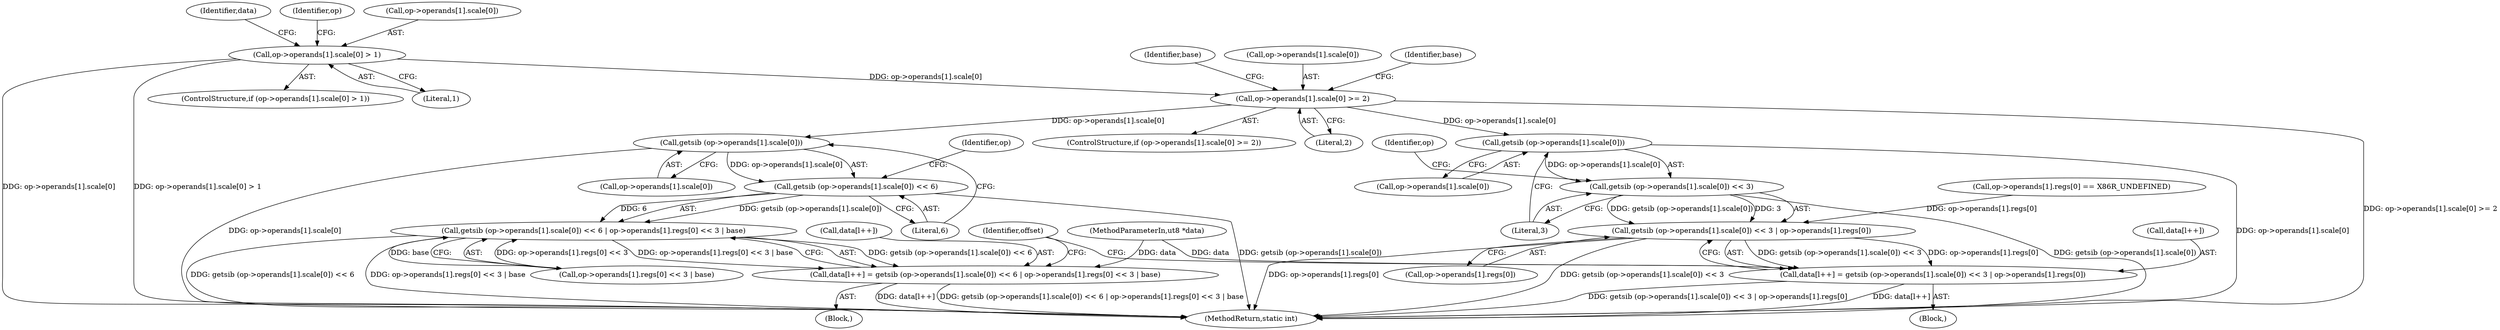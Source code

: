 digraph "0_radare2_f17bfd9f1da05f30f23a4dd05e9d2363e1406948@API" {
"1002662" [label="(Call,op->operands[1].scale[0] >= 2)"];
"1002633" [label="(Call,op->operands[1].scale[0] > 1)"];
"1002687" [label="(Call,getsib (op->operands[1].scale[0]))"];
"1002686" [label="(Call,getsib (op->operands[1].scale[0]) << 6)"];
"1002685" [label="(Call,getsib (op->operands[1].scale[0]) << 6 | op->operands[1].regs[0] << 3 | base)"];
"1002680" [label="(Call,data[l++] = getsib (op->operands[1].scale[0]) << 6 | op->operands[1].regs[0] << 3 | base)"];
"1002720" [label="(Call,getsib (op->operands[1].scale[0]))"];
"1002719" [label="(Call,getsib (op->operands[1].scale[0]) << 3)"];
"1002718" [label="(Call,getsib (op->operands[1].scale[0]) << 3 | op->operands[1].regs[0])"];
"1002713" [label="(Call,data[l++] = getsib (op->operands[1].scale[0]) << 3 | op->operands[1].regs[0])"];
"1002714" [label="(Call,data[l++])"];
"1002681" [label="(Call,data[l++])"];
"1002731" [label="(Call,op->operands[1].regs[0])"];
"1002735" [label="(Identifier,op)"];
"1002663" [label="(Call,op->operands[1].scale[0])"];
"1002687" [label="(Call,getsib (op->operands[1].scale[0]))"];
"1002704" [label="(Identifier,op)"];
"1002672" [label="(Literal,2)"];
"1002679" [label="(Block,)"];
"1000104" [label="(MethodParameterIn,ut8 *data)"];
"1002712" [label="(Block,)"];
"1002730" [label="(Literal,3)"];
"1002713" [label="(Call,data[l++] = getsib (op->operands[1].scale[0]) << 3 | op->operands[1].regs[0])"];
"1002647" [label="(Identifier,data)"];
"1002718" [label="(Call,getsib (op->operands[1].scale[0]) << 3 | op->operands[1].regs[0])"];
"1002698" [label="(Call,op->operands[1].regs[0] << 3 | base)"];
"1002633" [label="(Call,op->operands[1].scale[0] > 1)"];
"1002783" [label="(Identifier,op)"];
"1002719" [label="(Call,getsib (op->operands[1].scale[0]) << 3)"];
"1002686" [label="(Call,getsib (op->operands[1].scale[0]) << 6)"];
"1002675" [label="(Identifier,base)"];
"1002688" [label="(Call,op->operands[1].scale[0])"];
"1003220" [label="(MethodReturn,static int)"];
"1002721" [label="(Call,op->operands[1].scale[0])"];
"1002678" [label="(Identifier,base)"];
"1002662" [label="(Call,op->operands[1].scale[0] >= 2)"];
"1002720" [label="(Call,getsib (op->operands[1].scale[0]))"];
"1002632" [label="(ControlStructure,if (op->operands[1].scale[0] > 1))"];
"1002685" [label="(Call,getsib (op->operands[1].scale[0]) << 6 | op->operands[1].regs[0] << 3 | base)"];
"1002541" [label="(Call,op->operands[1].regs[0] == X86R_UNDEFINED)"];
"1002634" [label="(Call,op->operands[1].scale[0])"];
"1002661" [label="(ControlStructure,if (op->operands[1].scale[0] >= 2))"];
"1002697" [label="(Literal,6)"];
"1002680" [label="(Call,data[l++] = getsib (op->operands[1].scale[0]) << 6 | op->operands[1].regs[0] << 3 | base)"];
"1002742" [label="(Identifier,offset)"];
"1002643" [label="(Literal,1)"];
"1002662" -> "1002661"  [label="AST: "];
"1002662" -> "1002672"  [label="CFG: "];
"1002663" -> "1002662"  [label="AST: "];
"1002672" -> "1002662"  [label="AST: "];
"1002675" -> "1002662"  [label="CFG: "];
"1002678" -> "1002662"  [label="CFG: "];
"1002662" -> "1003220"  [label="DDG: op->operands[1].scale[0] >= 2"];
"1002633" -> "1002662"  [label="DDG: op->operands[1].scale[0]"];
"1002662" -> "1002687"  [label="DDG: op->operands[1].scale[0]"];
"1002662" -> "1002720"  [label="DDG: op->operands[1].scale[0]"];
"1002633" -> "1002632"  [label="AST: "];
"1002633" -> "1002643"  [label="CFG: "];
"1002634" -> "1002633"  [label="AST: "];
"1002643" -> "1002633"  [label="AST: "];
"1002647" -> "1002633"  [label="CFG: "];
"1002783" -> "1002633"  [label="CFG: "];
"1002633" -> "1003220"  [label="DDG: op->operands[1].scale[0]"];
"1002633" -> "1003220"  [label="DDG: op->operands[1].scale[0] > 1"];
"1002687" -> "1002686"  [label="AST: "];
"1002687" -> "1002688"  [label="CFG: "];
"1002688" -> "1002687"  [label="AST: "];
"1002697" -> "1002687"  [label="CFG: "];
"1002687" -> "1003220"  [label="DDG: op->operands[1].scale[0]"];
"1002687" -> "1002686"  [label="DDG: op->operands[1].scale[0]"];
"1002686" -> "1002685"  [label="AST: "];
"1002686" -> "1002697"  [label="CFG: "];
"1002697" -> "1002686"  [label="AST: "];
"1002704" -> "1002686"  [label="CFG: "];
"1002686" -> "1003220"  [label="DDG: getsib (op->operands[1].scale[0])"];
"1002686" -> "1002685"  [label="DDG: getsib (op->operands[1].scale[0])"];
"1002686" -> "1002685"  [label="DDG: 6"];
"1002685" -> "1002680"  [label="AST: "];
"1002685" -> "1002698"  [label="CFG: "];
"1002698" -> "1002685"  [label="AST: "];
"1002680" -> "1002685"  [label="CFG: "];
"1002685" -> "1003220"  [label="DDG: getsib (op->operands[1].scale[0]) << 6"];
"1002685" -> "1003220"  [label="DDG: op->operands[1].regs[0] << 3 | base"];
"1002685" -> "1002680"  [label="DDG: getsib (op->operands[1].scale[0]) << 6"];
"1002685" -> "1002680"  [label="DDG: op->operands[1].regs[0] << 3 | base"];
"1002698" -> "1002685"  [label="DDG: op->operands[1].regs[0] << 3"];
"1002698" -> "1002685"  [label="DDG: base"];
"1002680" -> "1002679"  [label="AST: "];
"1002681" -> "1002680"  [label="AST: "];
"1002742" -> "1002680"  [label="CFG: "];
"1002680" -> "1003220"  [label="DDG: getsib (op->operands[1].scale[0]) << 6 | op->operands[1].regs[0] << 3 | base"];
"1002680" -> "1003220"  [label="DDG: data[l++]"];
"1000104" -> "1002680"  [label="DDG: data"];
"1002720" -> "1002719"  [label="AST: "];
"1002720" -> "1002721"  [label="CFG: "];
"1002721" -> "1002720"  [label="AST: "];
"1002730" -> "1002720"  [label="CFG: "];
"1002720" -> "1003220"  [label="DDG: op->operands[1].scale[0]"];
"1002720" -> "1002719"  [label="DDG: op->operands[1].scale[0]"];
"1002719" -> "1002718"  [label="AST: "];
"1002719" -> "1002730"  [label="CFG: "];
"1002730" -> "1002719"  [label="AST: "];
"1002735" -> "1002719"  [label="CFG: "];
"1002719" -> "1003220"  [label="DDG: getsib (op->operands[1].scale[0])"];
"1002719" -> "1002718"  [label="DDG: getsib (op->operands[1].scale[0])"];
"1002719" -> "1002718"  [label="DDG: 3"];
"1002718" -> "1002713"  [label="AST: "];
"1002718" -> "1002731"  [label="CFG: "];
"1002731" -> "1002718"  [label="AST: "];
"1002713" -> "1002718"  [label="CFG: "];
"1002718" -> "1003220"  [label="DDG: op->operands[1].regs[0]"];
"1002718" -> "1003220"  [label="DDG: getsib (op->operands[1].scale[0]) << 3"];
"1002718" -> "1002713"  [label="DDG: getsib (op->operands[1].scale[0]) << 3"];
"1002718" -> "1002713"  [label="DDG: op->operands[1].regs[0]"];
"1002541" -> "1002718"  [label="DDG: op->operands[1].regs[0]"];
"1002713" -> "1002712"  [label="AST: "];
"1002714" -> "1002713"  [label="AST: "];
"1002742" -> "1002713"  [label="CFG: "];
"1002713" -> "1003220"  [label="DDG: getsib (op->operands[1].scale[0]) << 3 | op->operands[1].regs[0]"];
"1002713" -> "1003220"  [label="DDG: data[l++]"];
"1000104" -> "1002713"  [label="DDG: data"];
}
